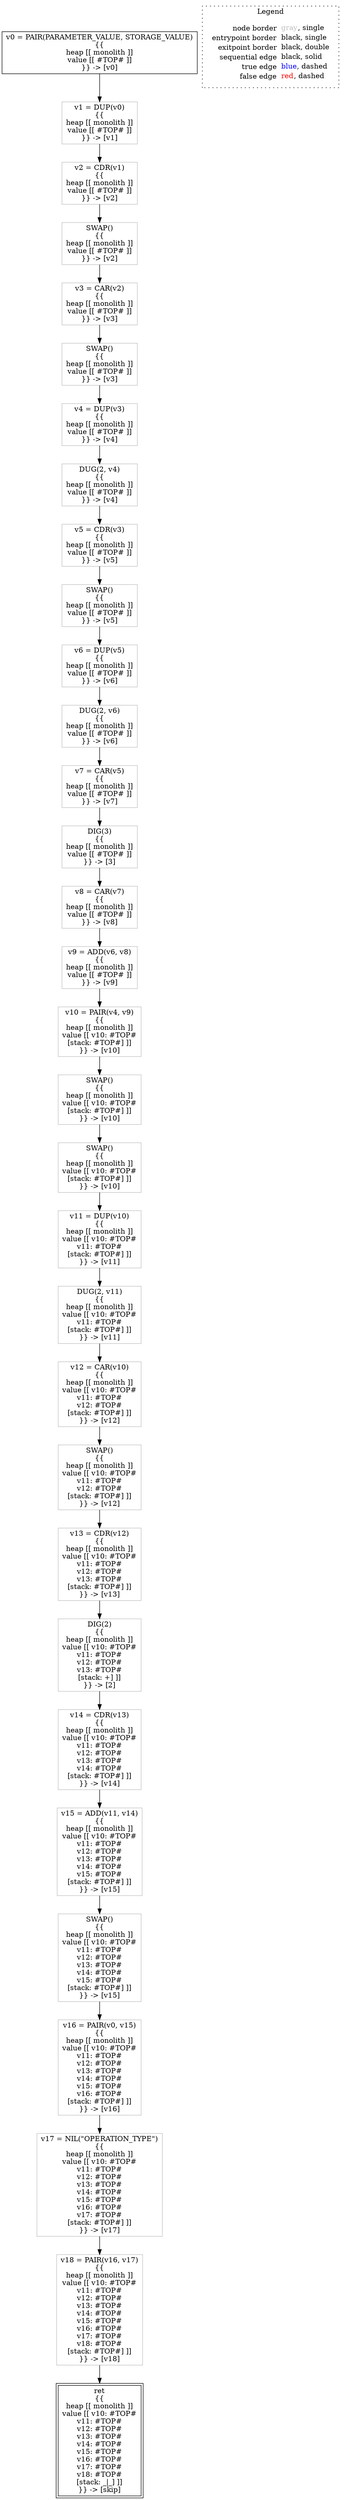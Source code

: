 digraph {
	"node0" [shape="rect",color="black",label=<v0 = PAIR(PARAMETER_VALUE, STORAGE_VALUE)<BR/>{{<BR/>heap [[ monolith ]]<BR/>value [[ #TOP# ]]<BR/>}} -&gt; [v0]>];
	"node1" [shape="rect",color="gray",label=<v16 = PAIR(v0, v15)<BR/>{{<BR/>heap [[ monolith ]]<BR/>value [[ v10: #TOP#<BR/>v11: #TOP#<BR/>v12: #TOP#<BR/>v13: #TOP#<BR/>v14: #TOP#<BR/>v15: #TOP#<BR/>v16: #TOP#<BR/>[stack: #TOP#] ]]<BR/>}} -&gt; [v16]>];
	"node2" [shape="rect",color="gray",label=<DIG(2)<BR/>{{<BR/>heap [[ monolith ]]<BR/>value [[ v10: #TOP#<BR/>v11: #TOP#<BR/>v12: #TOP#<BR/>v13: #TOP#<BR/>[stack: +] ]]<BR/>}} -&gt; [2]>];
	"node3" [shape="rect",color="gray",label=<DUG(2, v4)<BR/>{{<BR/>heap [[ monolith ]]<BR/>value [[ #TOP# ]]<BR/>}} -&gt; [v4]>];
	"node4" [shape="rect",color="gray",label=<DIG(3)<BR/>{{<BR/>heap [[ monolith ]]<BR/>value [[ #TOP# ]]<BR/>}} -&gt; [3]>];
	"node5" [shape="rect",color="gray",label=<v8 = CAR(v7)<BR/>{{<BR/>heap [[ monolith ]]<BR/>value [[ #TOP# ]]<BR/>}} -&gt; [v8]>];
	"node6" [shape="rect",color="gray",label=<v17 = NIL(&quot;OPERATION_TYPE&quot;)<BR/>{{<BR/>heap [[ monolith ]]<BR/>value [[ v10: #TOP#<BR/>v11: #TOP#<BR/>v12: #TOP#<BR/>v13: #TOP#<BR/>v14: #TOP#<BR/>v15: #TOP#<BR/>v16: #TOP#<BR/>v17: #TOP#<BR/>[stack: #TOP#] ]]<BR/>}} -&gt; [v17]>];
	"node7" [shape="rect",color="gray",label=<SWAP()<BR/>{{<BR/>heap [[ monolith ]]<BR/>value [[ #TOP# ]]<BR/>}} -&gt; [v5]>];
	"node8" [shape="rect",color="gray",label=<v2 = CDR(v1)<BR/>{{<BR/>heap [[ monolith ]]<BR/>value [[ #TOP# ]]<BR/>}} -&gt; [v2]>];
	"node9" [shape="rect",color="gray",label=<v4 = DUP(v3)<BR/>{{<BR/>heap [[ monolith ]]<BR/>value [[ #TOP# ]]<BR/>}} -&gt; [v4]>];
	"node10" [shape="rect",color="gray",label=<v13 = CDR(v12)<BR/>{{<BR/>heap [[ monolith ]]<BR/>value [[ v10: #TOP#<BR/>v11: #TOP#<BR/>v12: #TOP#<BR/>v13: #TOP#<BR/>[stack: #TOP#] ]]<BR/>}} -&gt; [v13]>];
	"node11" [shape="rect",color="gray",label=<v11 = DUP(v10)<BR/>{{<BR/>heap [[ monolith ]]<BR/>value [[ v10: #TOP#<BR/>v11: #TOP#<BR/>[stack: #TOP#] ]]<BR/>}} -&gt; [v11]>];
	"node12" [shape="rect",color="gray",label=<v7 = CAR(v5)<BR/>{{<BR/>heap [[ monolith ]]<BR/>value [[ #TOP# ]]<BR/>}} -&gt; [v7]>];
	"node13" [shape="rect",color="gray",label=<SWAP()<BR/>{{<BR/>heap [[ monolith ]]<BR/>value [[ #TOP# ]]<BR/>}} -&gt; [v2]>];
	"node14" [shape="rect",color="gray",label=<v15 = ADD(v11, v14)<BR/>{{<BR/>heap [[ monolith ]]<BR/>value [[ v10: #TOP#<BR/>v11: #TOP#<BR/>v12: #TOP#<BR/>v13: #TOP#<BR/>v14: #TOP#<BR/>v15: #TOP#<BR/>[stack: #TOP#] ]]<BR/>}} -&gt; [v15]>];
	"node15" [shape="rect",color="gray",label=<v6 = DUP(v5)<BR/>{{<BR/>heap [[ monolith ]]<BR/>value [[ #TOP# ]]<BR/>}} -&gt; [v6]>];
	"node16" [shape="rect",color="gray",label=<v9 = ADD(v6, v8)<BR/>{{<BR/>heap [[ monolith ]]<BR/>value [[ #TOP# ]]<BR/>}} -&gt; [v9]>];
	"node17" [shape="rect",color="gray",label=<v18 = PAIR(v16, v17)<BR/>{{<BR/>heap [[ monolith ]]<BR/>value [[ v10: #TOP#<BR/>v11: #TOP#<BR/>v12: #TOP#<BR/>v13: #TOP#<BR/>v14: #TOP#<BR/>v15: #TOP#<BR/>v16: #TOP#<BR/>v17: #TOP#<BR/>v18: #TOP#<BR/>[stack: #TOP#] ]]<BR/>}} -&gt; [v18]>];
	"node18" [shape="rect",color="gray",label=<SWAP()<BR/>{{<BR/>heap [[ monolith ]]<BR/>value [[ v10: #TOP#<BR/>[stack: #TOP#] ]]<BR/>}} -&gt; [v10]>];
	"node19" [shape="rect",color="gray",label=<DUG(2, v11)<BR/>{{<BR/>heap [[ monolith ]]<BR/>value [[ v10: #TOP#<BR/>v11: #TOP#<BR/>[stack: #TOP#] ]]<BR/>}} -&gt; [v11]>];
	"node20" [shape="rect",color="gray",label=<SWAP()<BR/>{{<BR/>heap [[ monolith ]]<BR/>value [[ #TOP# ]]<BR/>}} -&gt; [v3]>];
	"node21" [shape="rect",color="gray",label=<SWAP()<BR/>{{<BR/>heap [[ monolith ]]<BR/>value [[ v10: #TOP#<BR/>v11: #TOP#<BR/>v12: #TOP#<BR/>v13: #TOP#<BR/>v14: #TOP#<BR/>v15: #TOP#<BR/>[stack: #TOP#] ]]<BR/>}} -&gt; [v15]>];
	"node22" [shape="rect",color="gray",label=<v12 = CAR(v10)<BR/>{{<BR/>heap [[ monolith ]]<BR/>value [[ v10: #TOP#<BR/>v11: #TOP#<BR/>v12: #TOP#<BR/>[stack: #TOP#] ]]<BR/>}} -&gt; [v12]>];
	"node23" [shape="rect",color="black",peripheries="2",label=<ret<BR/>{{<BR/>heap [[ monolith ]]<BR/>value [[ v10: #TOP#<BR/>v11: #TOP#<BR/>v12: #TOP#<BR/>v13: #TOP#<BR/>v14: #TOP#<BR/>v15: #TOP#<BR/>v16: #TOP#<BR/>v17: #TOP#<BR/>v18: #TOP#<BR/>[stack: _|_] ]]<BR/>}} -&gt; [skip]>];
	"node24" [shape="rect",color="gray",label=<DUG(2, v6)<BR/>{{<BR/>heap [[ monolith ]]<BR/>value [[ #TOP# ]]<BR/>}} -&gt; [v6]>];
	"node25" [shape="rect",color="gray",label=<v10 = PAIR(v4, v9)<BR/>{{<BR/>heap [[ monolith ]]<BR/>value [[ v10: #TOP#<BR/>[stack: #TOP#] ]]<BR/>}} -&gt; [v10]>];
	"node26" [shape="rect",color="gray",label=<SWAP()<BR/>{{<BR/>heap [[ monolith ]]<BR/>value [[ v10: #TOP#<BR/>v11: #TOP#<BR/>v12: #TOP#<BR/>[stack: #TOP#] ]]<BR/>}} -&gt; [v12]>];
	"node27" [shape="rect",color="gray",label=<v14 = CDR(v13)<BR/>{{<BR/>heap [[ monolith ]]<BR/>value [[ v10: #TOP#<BR/>v11: #TOP#<BR/>v12: #TOP#<BR/>v13: #TOP#<BR/>v14: #TOP#<BR/>[stack: #TOP#] ]]<BR/>}} -&gt; [v14]>];
	"node28" [shape="rect",color="gray",label=<v5 = CDR(v3)<BR/>{{<BR/>heap [[ monolith ]]<BR/>value [[ #TOP# ]]<BR/>}} -&gt; [v5]>];
	"node29" [shape="rect",color="gray",label=<SWAP()<BR/>{{<BR/>heap [[ monolith ]]<BR/>value [[ v10: #TOP#<BR/>[stack: #TOP#] ]]<BR/>}} -&gt; [v10]>];
	"node30" [shape="rect",color="gray",label=<v1 = DUP(v0)<BR/>{{<BR/>heap [[ monolith ]]<BR/>value [[ #TOP# ]]<BR/>}} -&gt; [v1]>];
	"node31" [shape="rect",color="gray",label=<v3 = CAR(v2)<BR/>{{<BR/>heap [[ monolith ]]<BR/>value [[ #TOP# ]]<BR/>}} -&gt; [v3]>];
	"node0" -> "node30" [color="black"];
	"node1" -> "node6" [color="black"];
	"node2" -> "node27" [color="black"];
	"node3" -> "node28" [color="black"];
	"node4" -> "node5" [color="black"];
	"node5" -> "node16" [color="black"];
	"node6" -> "node17" [color="black"];
	"node7" -> "node15" [color="black"];
	"node8" -> "node13" [color="black"];
	"node9" -> "node3" [color="black"];
	"node10" -> "node2" [color="black"];
	"node11" -> "node19" [color="black"];
	"node12" -> "node4" [color="black"];
	"node13" -> "node31" [color="black"];
	"node14" -> "node21" [color="black"];
	"node15" -> "node24" [color="black"];
	"node16" -> "node25" [color="black"];
	"node17" -> "node23" [color="black"];
	"node18" -> "node29" [color="black"];
	"node19" -> "node22" [color="black"];
	"node20" -> "node9" [color="black"];
	"node21" -> "node1" [color="black"];
	"node22" -> "node26" [color="black"];
	"node24" -> "node12" [color="black"];
	"node25" -> "node18" [color="black"];
	"node26" -> "node10" [color="black"];
	"node27" -> "node14" [color="black"];
	"node28" -> "node7" [color="black"];
	"node29" -> "node11" [color="black"];
	"node30" -> "node8" [color="black"];
	"node31" -> "node20" [color="black"];
subgraph cluster_legend {
	label="Legend";
	style=dotted;
	node [shape=plaintext];
	"legend" [label=<<table border="0" cellpadding="2" cellspacing="0" cellborder="0"><tr><td align="right">node border&nbsp;</td><td align="left"><font color="gray">gray</font>, single</td></tr><tr><td align="right">entrypoint border&nbsp;</td><td align="left"><font color="black">black</font>, single</td></tr><tr><td align="right">exitpoint border&nbsp;</td><td align="left"><font color="black">black</font>, double</td></tr><tr><td align="right">sequential edge&nbsp;</td><td align="left"><font color="black">black</font>, solid</td></tr><tr><td align="right">true edge&nbsp;</td><td align="left"><font color="blue">blue</font>, dashed</td></tr><tr><td align="right">false edge&nbsp;</td><td align="left"><font color="red">red</font>, dashed</td></tr></table>>];
}

}
